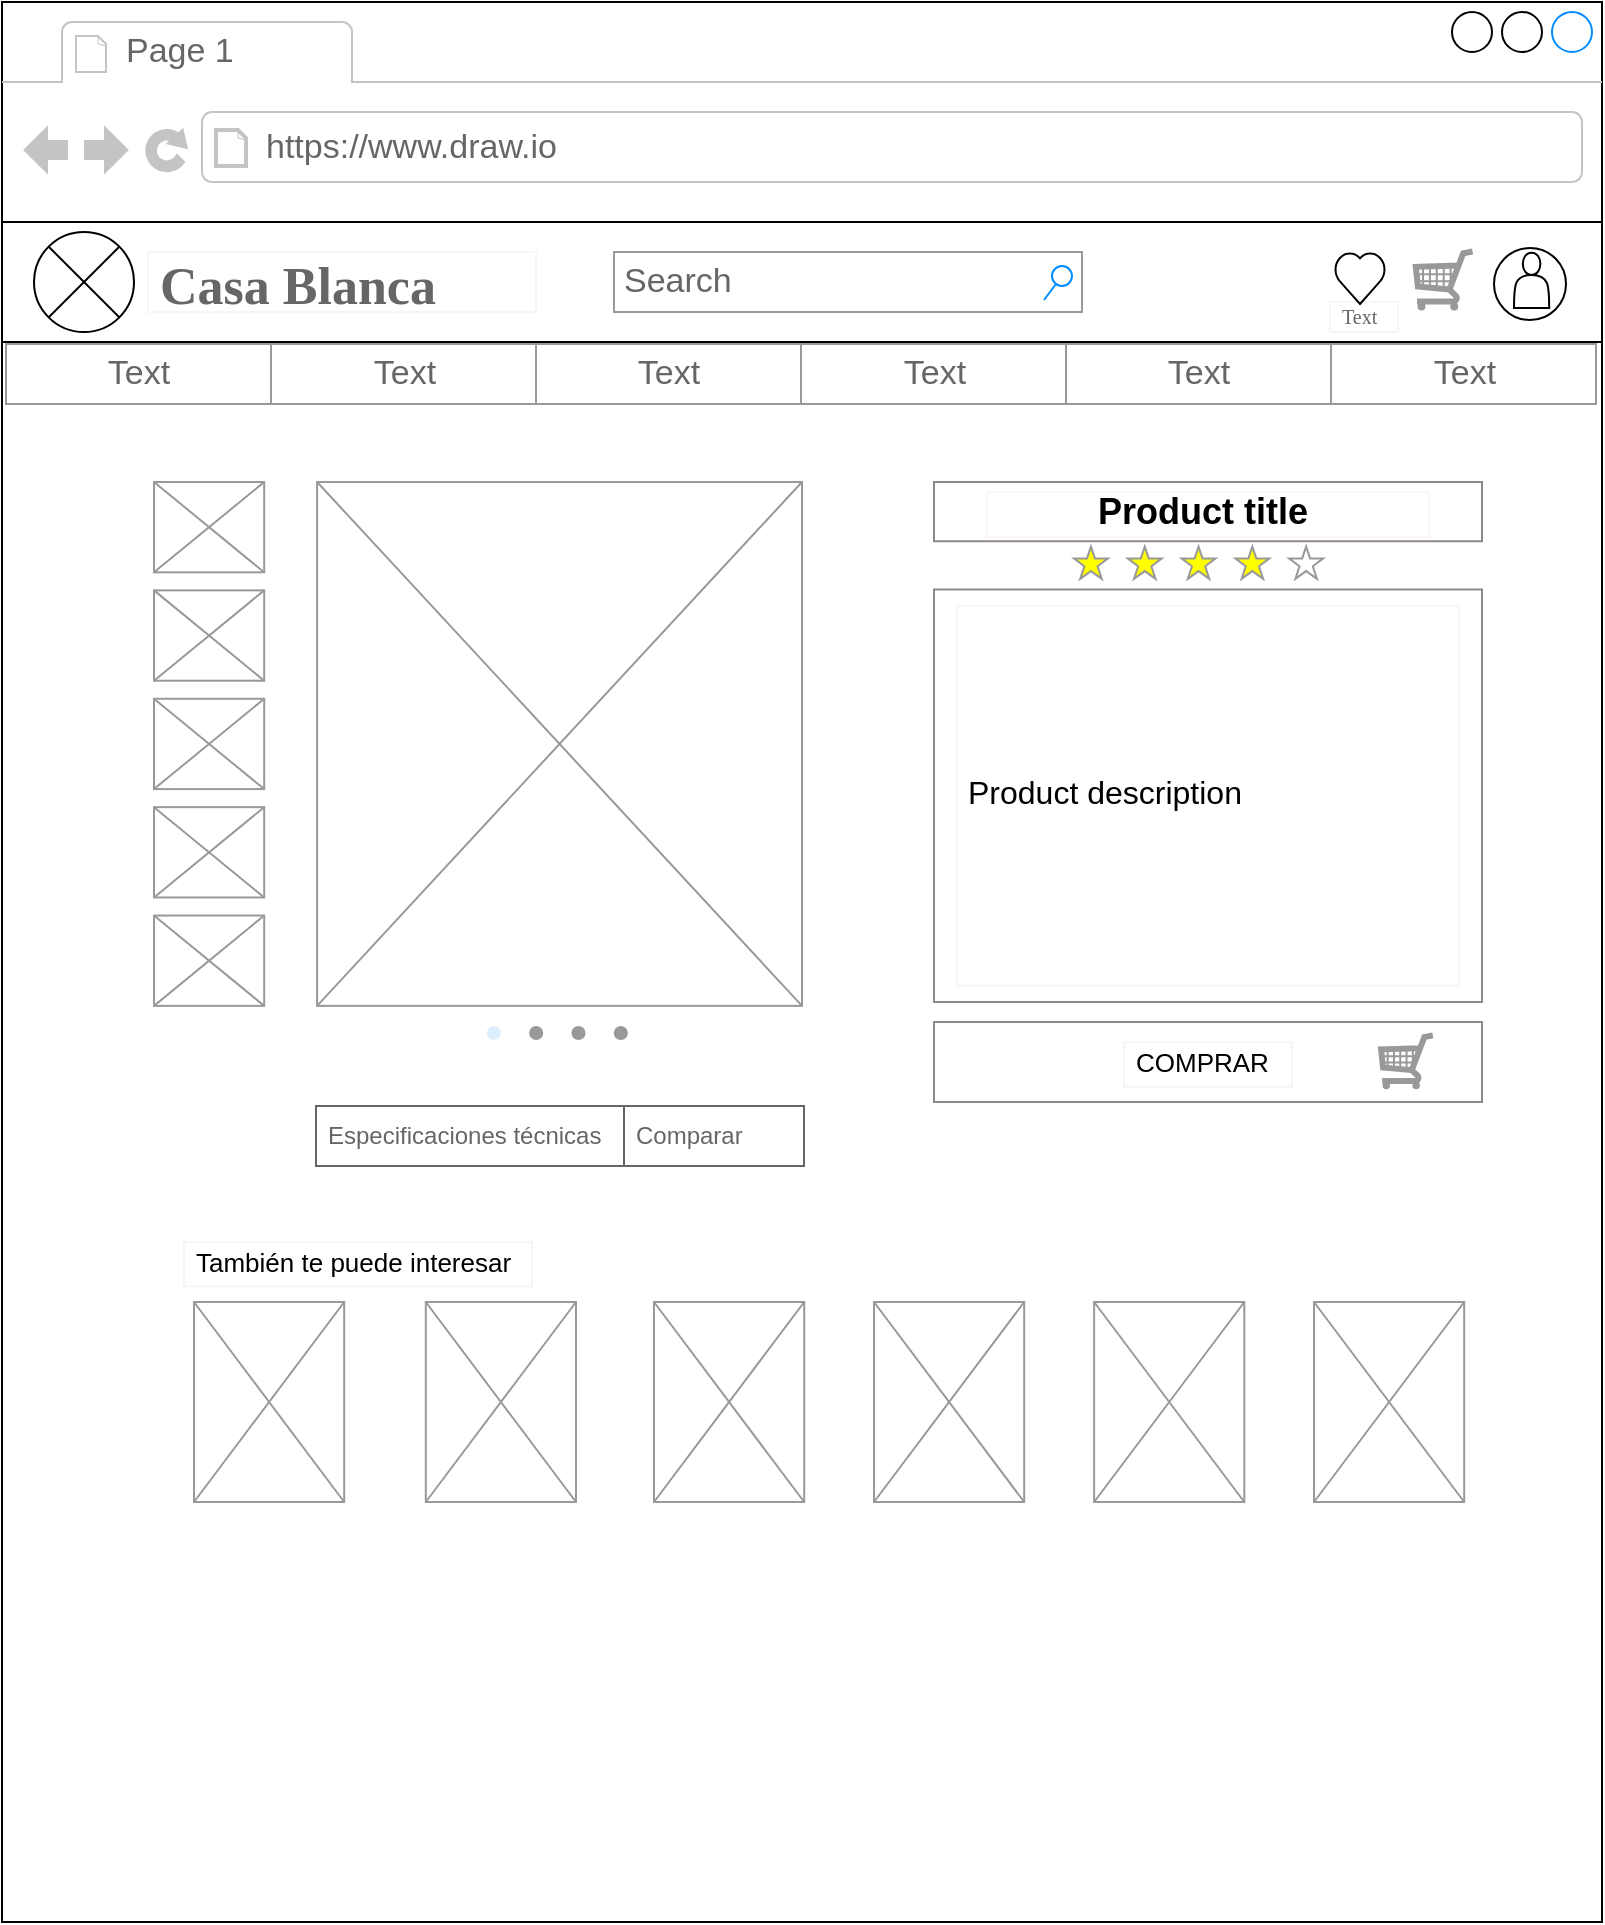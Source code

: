<mxfile version="21.6.8" type="github">
  <diagram name="Página-1" id="RLGEIgDNlUEdeMWP4EKQ">
    <mxGraphModel dx="880" dy="419" grid="1" gridSize="10" guides="1" tooltips="1" connect="1" arrows="1" fold="1" page="1" pageScale="1" pageWidth="827" pageHeight="1169" math="0" shadow="0">
      <root>
        <mxCell id="0" />
        <mxCell id="1" parent="0" />
        <mxCell id="bEYsHLKR-DY_JS5kA57y-1" value="" style="strokeWidth=1;shadow=0;dashed=0;align=center;html=1;shape=mxgraph.mockup.containers.browserWindow;rSize=0;strokeColor2=#008cff;strokeColor3=#c4c4c4;mainText=,;recursiveResize=0;" vertex="1" parent="1">
          <mxGeometry x="14" y="10" width="800" height="960" as="geometry" />
        </mxCell>
        <mxCell id="bEYsHLKR-DY_JS5kA57y-2" value="Page 1" style="strokeWidth=1;shadow=0;dashed=0;align=center;html=1;shape=mxgraph.mockup.containers.anchor;fontSize=17;fontColor=#666666;align=left;whiteSpace=wrap;" vertex="1" parent="bEYsHLKR-DY_JS5kA57y-1">
          <mxGeometry x="60" y="12" width="110" height="26" as="geometry" />
        </mxCell>
        <mxCell id="bEYsHLKR-DY_JS5kA57y-3" value="https://www.draw.io" style="strokeWidth=1;shadow=0;dashed=0;align=center;html=1;shape=mxgraph.mockup.containers.anchor;rSize=0;fontSize=17;fontColor=#666666;align=left;" vertex="1" parent="bEYsHLKR-DY_JS5kA57y-1">
          <mxGeometry x="130" y="60" width="250" height="26" as="geometry" />
        </mxCell>
        <mxCell id="bEYsHLKR-DY_JS5kA57y-4" value="" style="verticalLabelPosition=bottom;verticalAlign=top;html=1;shape=mxgraph.basic.rect;fillColor2=none;strokeWidth=1;size=20;indent=5;" vertex="1" parent="bEYsHLKR-DY_JS5kA57y-1">
          <mxGeometry y="110" width="800" height="60" as="geometry" />
        </mxCell>
        <mxCell id="bEYsHLKR-DY_JS5kA57y-5" value="" style="shape=sumEllipse;perimeter=ellipsePerimeter;whiteSpace=wrap;html=1;backgroundOutline=1;" vertex="1" parent="bEYsHLKR-DY_JS5kA57y-1">
          <mxGeometry x="16" y="115" width="50" height="50" as="geometry" />
        </mxCell>
        <mxCell id="bEYsHLKR-DY_JS5kA57y-7" value="&lt;h1&gt;&lt;b&gt;&lt;font style=&quot;font-size: 26px;&quot; face=&quot;Verdana&quot;&gt;Casa Blanca&lt;/font&gt;&lt;/b&gt;&lt;/h1&gt;" style="strokeWidth=1;shadow=0;dashed=0;align=center;html=1;shape=mxgraph.mockup.text.textBox;fontColor=#666666;align=left;fontSize=17;spacingLeft=4;spacingTop=-3;whiteSpace=wrap;strokeColor=#faf4f4;mainText=" vertex="1" parent="bEYsHLKR-DY_JS5kA57y-1">
          <mxGeometry x="73" y="125" width="194" height="30" as="geometry" />
        </mxCell>
        <mxCell id="bEYsHLKR-DY_JS5kA57y-8" value="Search" style="strokeWidth=1;shadow=0;dashed=0;align=center;html=1;shape=mxgraph.mockup.forms.searchBox;strokeColor=#999999;mainText=;strokeColor2=#008cff;fontColor=#666666;fontSize=17;align=left;spacingLeft=3;whiteSpace=wrap;" vertex="1" parent="bEYsHLKR-DY_JS5kA57y-1">
          <mxGeometry x="306" y="125" width="234" height="30" as="geometry" />
        </mxCell>
        <mxCell id="bEYsHLKR-DY_JS5kA57y-18" value="" style="group" vertex="1" connectable="0" parent="bEYsHLKR-DY_JS5kA57y-1">
          <mxGeometry x="666" y="120" width="116" height="50" as="geometry" />
        </mxCell>
        <mxCell id="bEYsHLKR-DY_JS5kA57y-19" value="&lt;font style=&quot;font-size: 10px;&quot; face=&quot;Tahoma&quot;&gt;Text&lt;/font&gt;" style="strokeWidth=1;shadow=0;dashed=0;align=center;html=1;shape=mxgraph.mockup.text.textBox;fontColor=#666666;align=left;fontSize=17;spacingLeft=4;spacingTop=-3;whiteSpace=wrap;strokeColor=#faf4f4;mainText=" vertex="1" parent="bEYsHLKR-DY_JS5kA57y-18">
          <mxGeometry x="-2" y="30" width="34" height="15" as="geometry" />
        </mxCell>
        <mxCell id="bEYsHLKR-DY_JS5kA57y-6" value="" style="verticalLabelPosition=bottom;shadow=0;dashed=0;align=center;html=1;verticalAlign=top;strokeWidth=1;shape=mxgraph.mockup.misc.shoppingCart;strokeColor=#999999;" vertex="1" parent="bEYsHLKR-DY_JS5kA57y-18">
          <mxGeometry x="40" y="4" width="30" height="30" as="geometry" />
        </mxCell>
        <mxCell id="bEYsHLKR-DY_JS5kA57y-17" value="" style="group" vertex="1" connectable="0" parent="bEYsHLKR-DY_JS5kA57y-18">
          <mxGeometry x="80" width="36" height="36" as="geometry" />
        </mxCell>
        <mxCell id="bEYsHLKR-DY_JS5kA57y-12" value="" style="ellipse;whiteSpace=wrap;html=1;aspect=fixed;" vertex="1" parent="bEYsHLKR-DY_JS5kA57y-17">
          <mxGeometry y="3" width="36" height="36" as="geometry" />
        </mxCell>
        <mxCell id="bEYsHLKR-DY_JS5kA57y-10" value="" style="shape=actor;whiteSpace=wrap;html=1;" vertex="1" parent="bEYsHLKR-DY_JS5kA57y-17">
          <mxGeometry x="10" y="5.4" width="17.6" height="27.6" as="geometry" />
        </mxCell>
        <mxCell id="bEYsHLKR-DY_JS5kA57y-9" value="" style="verticalLabelPosition=bottom;verticalAlign=top;html=1;shape=mxgraph.basic.heart" vertex="1" parent="bEYsHLKR-DY_JS5kA57y-18">
          <mxGeometry y="5" width="26" height="26" as="geometry" />
        </mxCell>
        <mxCell id="bEYsHLKR-DY_JS5kA57y-45" value="" style="group" vertex="1" connectable="0" parent="bEYsHLKR-DY_JS5kA57y-1">
          <mxGeometry x="76" y="240" width="324" height="280" as="geometry" />
        </mxCell>
        <mxCell id="bEYsHLKR-DY_JS5kA57y-34" value="" style="group" vertex="1" connectable="0" parent="bEYsHLKR-DY_JS5kA57y-45">
          <mxGeometry width="324" height="261.935" as="geometry" />
        </mxCell>
        <mxCell id="bEYsHLKR-DY_JS5kA57y-28" value="" style="verticalLabelPosition=bottom;shadow=0;dashed=0;align=center;html=1;verticalAlign=top;strokeWidth=1;shape=mxgraph.mockup.graphics.simpleIcon;strokeColor=#999999;" vertex="1" parent="bEYsHLKR-DY_JS5kA57y-34">
          <mxGeometry x="81.551" width="242.449" height="261.935" as="geometry" />
        </mxCell>
        <mxCell id="bEYsHLKR-DY_JS5kA57y-29" value="" style="verticalLabelPosition=bottom;shadow=0;dashed=0;align=center;html=1;verticalAlign=top;strokeWidth=1;shape=mxgraph.mockup.graphics.simpleIcon;strokeColor=#999999;" vertex="1" parent="bEYsHLKR-DY_JS5kA57y-34">
          <mxGeometry width="55.102" height="45.161" as="geometry" />
        </mxCell>
        <mxCell id="bEYsHLKR-DY_JS5kA57y-32" value="" style="verticalLabelPosition=bottom;shadow=0;dashed=0;align=center;html=1;verticalAlign=top;strokeWidth=1;shape=mxgraph.mockup.graphics.simpleIcon;strokeColor=#999999;" vertex="1" parent="bEYsHLKR-DY_JS5kA57y-34">
          <mxGeometry y="162.581" width="55.102" height="45.161" as="geometry" />
        </mxCell>
        <mxCell id="bEYsHLKR-DY_JS5kA57y-31" value="" style="verticalLabelPosition=bottom;shadow=0;dashed=0;align=center;html=1;verticalAlign=top;strokeWidth=1;shape=mxgraph.mockup.graphics.simpleIcon;strokeColor=#999999;" vertex="1" parent="bEYsHLKR-DY_JS5kA57y-34">
          <mxGeometry y="108.387" width="55.102" height="45.161" as="geometry" />
        </mxCell>
        <mxCell id="bEYsHLKR-DY_JS5kA57y-30" value="" style="verticalLabelPosition=bottom;shadow=0;dashed=0;align=center;html=1;verticalAlign=top;strokeWidth=1;shape=mxgraph.mockup.graphics.simpleIcon;strokeColor=#999999;" vertex="1" parent="bEYsHLKR-DY_JS5kA57y-34">
          <mxGeometry y="54.194" width="55.102" height="45.161" as="geometry" />
        </mxCell>
        <mxCell id="bEYsHLKR-DY_JS5kA57y-33" value="" style="verticalLabelPosition=bottom;shadow=0;dashed=0;align=center;html=1;verticalAlign=top;strokeWidth=1;shape=mxgraph.mockup.graphics.simpleIcon;strokeColor=#999999;" vertex="1" parent="bEYsHLKR-DY_JS5kA57y-34">
          <mxGeometry y="216.774" width="55.102" height="45.161" as="geometry" />
        </mxCell>
        <mxCell id="bEYsHLKR-DY_JS5kA57y-44" value="" style="verticalLabelPosition=bottom;shadow=0;dashed=0;align=center;html=1;verticalAlign=top;strokeWidth=1;shape=mxgraph.mockup.navigation.pageControl;fillColor=#999999;strokeColor=#ddeeff;" vertex="1" parent="bEYsHLKR-DY_JS5kA57y-45">
          <mxGeometry x="166.408" y="270.968" width="70.531" height="9.032" as="geometry" />
        </mxCell>
        <mxCell id="bEYsHLKR-DY_JS5kA57y-42" value="" style="group" vertex="1" connectable="0" parent="bEYsHLKR-DY_JS5kA57y-1">
          <mxGeometry x="466" y="240" width="274" height="260" as="geometry" />
        </mxCell>
        <mxCell id="bEYsHLKR-DY_JS5kA57y-41" value="" style="verticalLabelPosition=bottom;shadow=0;dashed=0;align=center;html=1;verticalAlign=top;strokeWidth=1;shape=mxgraph.mockup.misc.rating;strokeColor=#999999;fillColor=#ffff00;emptyFillColor=#ffffff;grade=4;ratingScale=5;ratingStyle=star;" vertex="1" parent="bEYsHLKR-DY_JS5kA57y-42">
          <mxGeometry x="69.97" y="32.28" width="134.06" height="17.93" as="geometry" />
        </mxCell>
        <mxCell id="bEYsHLKR-DY_JS5kA57y-39" value="" style="group" vertex="1" connectable="0" parent="bEYsHLKR-DY_JS5kA57y-42">
          <mxGeometry x="2.665e-14" width="274" height="29.586" as="geometry" />
        </mxCell>
        <mxCell id="bEYsHLKR-DY_JS5kA57y-38" value="" style="verticalLabelPosition=bottom;verticalAlign=top;html=1;shape=mxgraph.basic.rect;fillColor2=none;strokeWidth=1;size=20;indent=5;strokeColor=#908989;" vertex="1" parent="bEYsHLKR-DY_JS5kA57y-39">
          <mxGeometry width="274" height="29.586" as="geometry" />
        </mxCell>
        <mxCell id="bEYsHLKR-DY_JS5kA57y-35" value="&lt;h2&gt;&lt;span style=&quot;white-space: pre;&quot;&gt;&#x9;&amp;nbsp;&lt;/span&gt;&amp;nbsp;Product title&lt;/h2&gt;" style="strokeWidth=1;shadow=0;dashed=0;align=center;html=1;shape=mxgraph.mockup.text.textBox;align=left;spacingLeft=4;spacingTop=-3;whiteSpace=wrap;strokeColor=#faf4f4;mainText=" vertex="1" parent="bEYsHLKR-DY_JS5kA57y-39">
          <mxGeometry x="26.258" y="5.178" width="221.483" height="22.19" as="geometry" />
        </mxCell>
        <mxCell id="bEYsHLKR-DY_JS5kA57y-40" value="" style="group" vertex="1" connectable="0" parent="bEYsHLKR-DY_JS5kA57y-42">
          <mxGeometry x="2.665e-14" y="53.793" width="274" height="206.207" as="geometry" />
        </mxCell>
        <mxCell id="bEYsHLKR-DY_JS5kA57y-37" value="" style="verticalLabelPosition=bottom;verticalAlign=top;html=1;shape=mxgraph.basic.rect;fillColor2=none;strokeWidth=1;size=20;indent=5;strokeColor=#908989;" vertex="1" parent="bEYsHLKR-DY_JS5kA57y-40">
          <mxGeometry width="274" height="206.207" as="geometry" />
        </mxCell>
        <mxCell id="bEYsHLKR-DY_JS5kA57y-36" value="&lt;h2&gt;&lt;span style=&quot;font-weight: normal;&quot;&gt;&lt;font style=&quot;font-size: 16px;&quot;&gt;Product description&lt;/font&gt;&lt;/span&gt;&lt;/h2&gt;" style="strokeWidth=1;shadow=0;dashed=0;align=center;html=1;shape=mxgraph.mockup.text.textBox;align=left;spacingLeft=4;spacingTop=-3;whiteSpace=wrap;strokeColor=#faf4f4;mainText=" vertex="1" parent="bEYsHLKR-DY_JS5kA57y-40">
          <mxGeometry x="11.417" y="8.248" width="251.167" height="189.71" as="geometry" />
        </mxCell>
        <mxCell id="bEYsHLKR-DY_JS5kA57y-47" value="" style="verticalLabelPosition=bottom;verticalAlign=top;html=1;shape=mxgraph.basic.rect;fillColor2=none;strokeWidth=1;size=20;indent=5;strokeColor=#908989;" vertex="1" parent="bEYsHLKR-DY_JS5kA57y-1">
          <mxGeometry x="466" y="510" width="274" height="40" as="geometry" />
        </mxCell>
        <mxCell id="bEYsHLKR-DY_JS5kA57y-48" value="&lt;h4&gt;&lt;font style=&quot;font-weight: normal; font-size: 13px;&quot;&gt;COMPRAR&lt;/font&gt;&lt;/h4&gt;" style="strokeWidth=1;shadow=0;dashed=0;align=center;html=1;shape=mxgraph.mockup.text.textBox;align=left;spacingLeft=4;spacingTop=-3;whiteSpace=wrap;strokeColor=#faf4f4;mainText=" vertex="1" parent="bEYsHLKR-DY_JS5kA57y-1">
          <mxGeometry x="561.03" y="520.18" width="83.94" height="22.19" as="geometry" />
        </mxCell>
        <mxCell id="bEYsHLKR-DY_JS5kA57y-55" value="" style="group" vertex="1" connectable="0" parent="bEYsHLKR-DY_JS5kA57y-1">
          <mxGeometry x="96" y="650" width="635.1" height="100" as="geometry" />
        </mxCell>
        <mxCell id="bEYsHLKR-DY_JS5kA57y-49" value="" style="verticalLabelPosition=bottom;shadow=0;dashed=0;align=center;html=1;verticalAlign=top;strokeWidth=1;shape=mxgraph.mockup.graphics.simpleIcon;strokeColor=#999999;" vertex="1" parent="bEYsHLKR-DY_JS5kA57y-55">
          <mxGeometry width="75.1" height="100" as="geometry" />
        </mxCell>
        <mxCell id="bEYsHLKR-DY_JS5kA57y-54" value="" style="verticalLabelPosition=bottom;shadow=0;dashed=0;align=center;html=1;verticalAlign=top;strokeWidth=1;shape=mxgraph.mockup.graphics.simpleIcon;strokeColor=#999999;" vertex="1" parent="bEYsHLKR-DY_JS5kA57y-55">
          <mxGeometry x="560" width="75.1" height="100" as="geometry" />
        </mxCell>
        <mxCell id="bEYsHLKR-DY_JS5kA57y-53" value="" style="verticalLabelPosition=bottom;shadow=0;dashed=0;align=center;html=1;verticalAlign=top;strokeWidth=1;shape=mxgraph.mockup.graphics.simpleIcon;strokeColor=#999999;" vertex="1" parent="bEYsHLKR-DY_JS5kA57y-55">
          <mxGeometry x="450.06" width="75.1" height="100" as="geometry" />
        </mxCell>
        <mxCell id="bEYsHLKR-DY_JS5kA57y-52" value="" style="verticalLabelPosition=bottom;shadow=0;dashed=0;align=center;html=1;verticalAlign=top;strokeWidth=1;shape=mxgraph.mockup.graphics.simpleIcon;strokeColor=#999999;" vertex="1" parent="bEYsHLKR-DY_JS5kA57y-55">
          <mxGeometry x="340" width="75.1" height="100" as="geometry" />
        </mxCell>
        <mxCell id="bEYsHLKR-DY_JS5kA57y-51" value="" style="verticalLabelPosition=bottom;shadow=0;dashed=0;align=center;html=1;verticalAlign=top;strokeWidth=1;shape=mxgraph.mockup.graphics.simpleIcon;strokeColor=#999999;" vertex="1" parent="bEYsHLKR-DY_JS5kA57y-55">
          <mxGeometry x="230" width="75.1" height="100" as="geometry" />
        </mxCell>
        <mxCell id="bEYsHLKR-DY_JS5kA57y-50" value="" style="verticalLabelPosition=bottom;shadow=0;dashed=0;align=center;html=1;verticalAlign=top;strokeWidth=1;shape=mxgraph.mockup.graphics.simpleIcon;strokeColor=#999999;" vertex="1" parent="bEYsHLKR-DY_JS5kA57y-55">
          <mxGeometry x="115.9" width="75.1" height="100" as="geometry" />
        </mxCell>
        <mxCell id="bEYsHLKR-DY_JS5kA57y-56" value="" style="verticalLabelPosition=bottom;shadow=0;dashed=0;align=center;html=1;verticalAlign=top;strokeWidth=1;shape=mxgraph.mockup.misc.shoppingCart;strokeColor=#999999;" vertex="1" parent="bEYsHLKR-DY_JS5kA57y-1">
          <mxGeometry x="688.73" y="516" width="27.37" height="27.37" as="geometry" />
        </mxCell>
        <mxCell id="bEYsHLKR-DY_JS5kA57y-58" value="&lt;h4&gt;&lt;span style=&quot;font-size: 13px; font-weight: 400;&quot;&gt;También te puede interesar&lt;/span&gt;&lt;/h4&gt;" style="strokeWidth=1;shadow=0;dashed=0;align=center;html=1;shape=mxgraph.mockup.text.textBox;align=left;spacingLeft=4;spacingTop=-3;whiteSpace=wrap;strokeColor=#faf4f4;mainText=" vertex="1" parent="bEYsHLKR-DY_JS5kA57y-1">
          <mxGeometry x="91" y="620" width="174" height="22.19" as="geometry" />
        </mxCell>
        <mxCell id="bEYsHLKR-DY_JS5kA57y-59" value="&lt;font style=&quot;font-size: 12px;&quot;&gt;Especificaciones técnicas&lt;/font&gt;" style="strokeWidth=1;shadow=0;dashed=0;align=center;html=1;shape=mxgraph.mockup.text.textBox;fontColor=#666666;align=left;fontSize=17;spacingLeft=4;spacingTop=-3;whiteSpace=wrap;strokeColor=#666666;mainText=;textDirection=ltr;" vertex="1" parent="bEYsHLKR-DY_JS5kA57y-1">
          <mxGeometry x="157" y="552" width="154" height="30" as="geometry" />
        </mxCell>
        <mxCell id="bEYsHLKR-DY_JS5kA57y-61" value="&lt;font style=&quot;font-size: 12px;&quot;&gt;Comparar&lt;/font&gt;" style="strokeWidth=1;shadow=0;dashed=0;align=center;html=1;shape=mxgraph.mockup.text.textBox;fontColor=#666666;align=left;fontSize=17;spacingLeft=4;spacingTop=-3;whiteSpace=wrap;strokeColor=#666666;mainText=;textDirection=ltr;" vertex="1" parent="bEYsHLKR-DY_JS5kA57y-1">
          <mxGeometry x="311" y="552" width="90" height="30" as="geometry" />
        </mxCell>
        <mxCell id="bEYsHLKR-DY_JS5kA57y-21" value="" style="strokeWidth=1;shadow=0;dashed=0;align=center;html=1;shape=mxgraph.mockup.forms.rrect;rSize=0;strokeColor=#999999;" vertex="1" parent="1">
          <mxGeometry x="16" y="181" width="795" height="30" as="geometry" />
        </mxCell>
        <mxCell id="bEYsHLKR-DY_JS5kA57y-22" value="Text" style="strokeColor=inherit;fillColor=inherit;gradientColor=inherit;strokeWidth=1;shadow=0;dashed=0;align=center;html=1;shape=mxgraph.mockup.forms.rrect;rSize=0;fontSize=17;fontColor=#666666;whiteSpace=wrap;" vertex="1" parent="bEYsHLKR-DY_JS5kA57y-21">
          <mxGeometry width="132.5" height="30" as="geometry" />
        </mxCell>
        <mxCell id="bEYsHLKR-DY_JS5kA57y-23" value="Text" style="strokeColor=inherit;fillColor=inherit;gradientColor=inherit;strokeWidth=1;shadow=0;dashed=0;align=center;html=1;shape=mxgraph.mockup.forms.rrect;rSize=0;fontSize=17;fontColor=#666666;whiteSpace=wrap;" vertex="1" parent="bEYsHLKR-DY_JS5kA57y-21">
          <mxGeometry x="132.5" width="132.5" height="30" as="geometry" />
        </mxCell>
        <mxCell id="bEYsHLKR-DY_JS5kA57y-24" value="Text" style="strokeColor=inherit;fillColor=inherit;gradientColor=inherit;strokeWidth=1;shadow=0;dashed=0;align=center;html=1;shape=mxgraph.mockup.forms.rrect;rSize=0;fontSize=17;fontColor=#666666;whiteSpace=wrap;" vertex="1" parent="bEYsHLKR-DY_JS5kA57y-21">
          <mxGeometry x="265" width="132.5" height="30" as="geometry" />
        </mxCell>
        <mxCell id="bEYsHLKR-DY_JS5kA57y-25" value="Text" style="strokeColor=inherit;fillColor=inherit;gradientColor=inherit;strokeWidth=1;shadow=0;dashed=0;align=center;html=1;shape=mxgraph.mockup.forms.rrect;rSize=0;fontSize=17;fontColor=#666666;whiteSpace=wrap;" vertex="1" parent="bEYsHLKR-DY_JS5kA57y-21">
          <mxGeometry x="397.5" width="132.5" height="30" as="geometry" />
        </mxCell>
        <mxCell id="bEYsHLKR-DY_JS5kA57y-26" value="Text" style="strokeColor=inherit;fillColor=inherit;gradientColor=inherit;strokeWidth=1;shadow=0;dashed=0;align=center;html=1;shape=mxgraph.mockup.forms.rrect;rSize=0;fontSize=17;fontColor=#666666;whiteSpace=wrap;" vertex="1" parent="bEYsHLKR-DY_JS5kA57y-21">
          <mxGeometry x="530" width="132.5" height="30" as="geometry" />
        </mxCell>
        <mxCell id="bEYsHLKR-DY_JS5kA57y-27" value="Text" style="strokeColor=inherit;fillColor=inherit;gradientColor=inherit;strokeWidth=1;shadow=0;dashed=0;align=center;html=1;shape=mxgraph.mockup.forms.rrect;rSize=0;fontSize=17;fontColor=#666666;whiteSpace=wrap;" vertex="1" parent="bEYsHLKR-DY_JS5kA57y-21">
          <mxGeometry x="662.5" width="132.5" height="30" as="geometry" />
        </mxCell>
      </root>
    </mxGraphModel>
  </diagram>
</mxfile>
